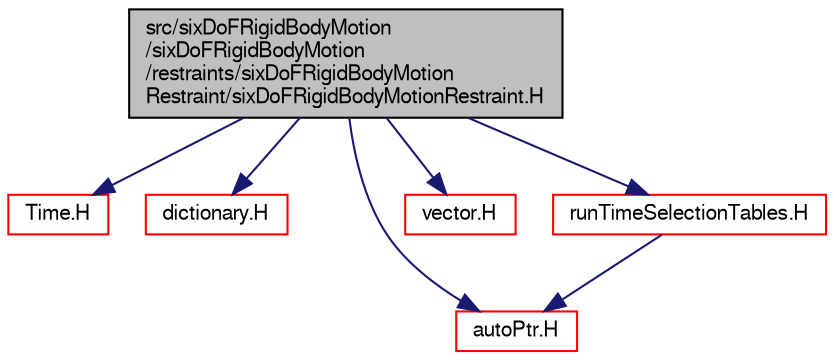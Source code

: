 digraph "src/sixDoFRigidBodyMotion/sixDoFRigidBodyMotion/restraints/sixDoFRigidBodyMotionRestraint/sixDoFRigidBodyMotionRestraint.H"
{
  bgcolor="transparent";
  edge [fontname="FreeSans",fontsize="10",labelfontname="FreeSans",labelfontsize="10"];
  node [fontname="FreeSans",fontsize="10",shape=record];
  Node0 [label="src/sixDoFRigidBodyMotion\l/sixDoFRigidBodyMotion\l/restraints/sixDoFRigidBodyMotion\lRestraint/sixDoFRigidBodyMotionRestraint.H",height=0.2,width=0.4,color="black", fillcolor="grey75", style="filled", fontcolor="black"];
  Node0 -> Node1 [color="midnightblue",fontsize="10",style="solid",fontname="FreeSans"];
  Node1 [label="Time.H",height=0.2,width=0.4,color="red",URL="$a09311.html"];
  Node0 -> Node77 [color="midnightblue",fontsize="10",style="solid",fontname="FreeSans"];
  Node77 [label="dictionary.H",height=0.2,width=0.4,color="red",URL="$a08804.html"];
  Node0 -> Node53 [color="midnightblue",fontsize="10",style="solid",fontname="FreeSans"];
  Node53 [label="autoPtr.H",height=0.2,width=0.4,color="red",URL="$a11078.html"];
  Node0 -> Node149 [color="midnightblue",fontsize="10",style="solid",fontname="FreeSans"];
  Node149 [label="vector.H",height=0.2,width=0.4,color="red",URL="$a12836.html"];
  Node0 -> Node90 [color="midnightblue",fontsize="10",style="solid",fontname="FreeSans"];
  Node90 [label="runTimeSelectionTables.H",height=0.2,width=0.4,color="red",URL="$a09266.html",tooltip="Macros to ease declaration of run-time selection tables. "];
  Node90 -> Node53 [color="midnightblue",fontsize="10",style="solid",fontname="FreeSans"];
}
